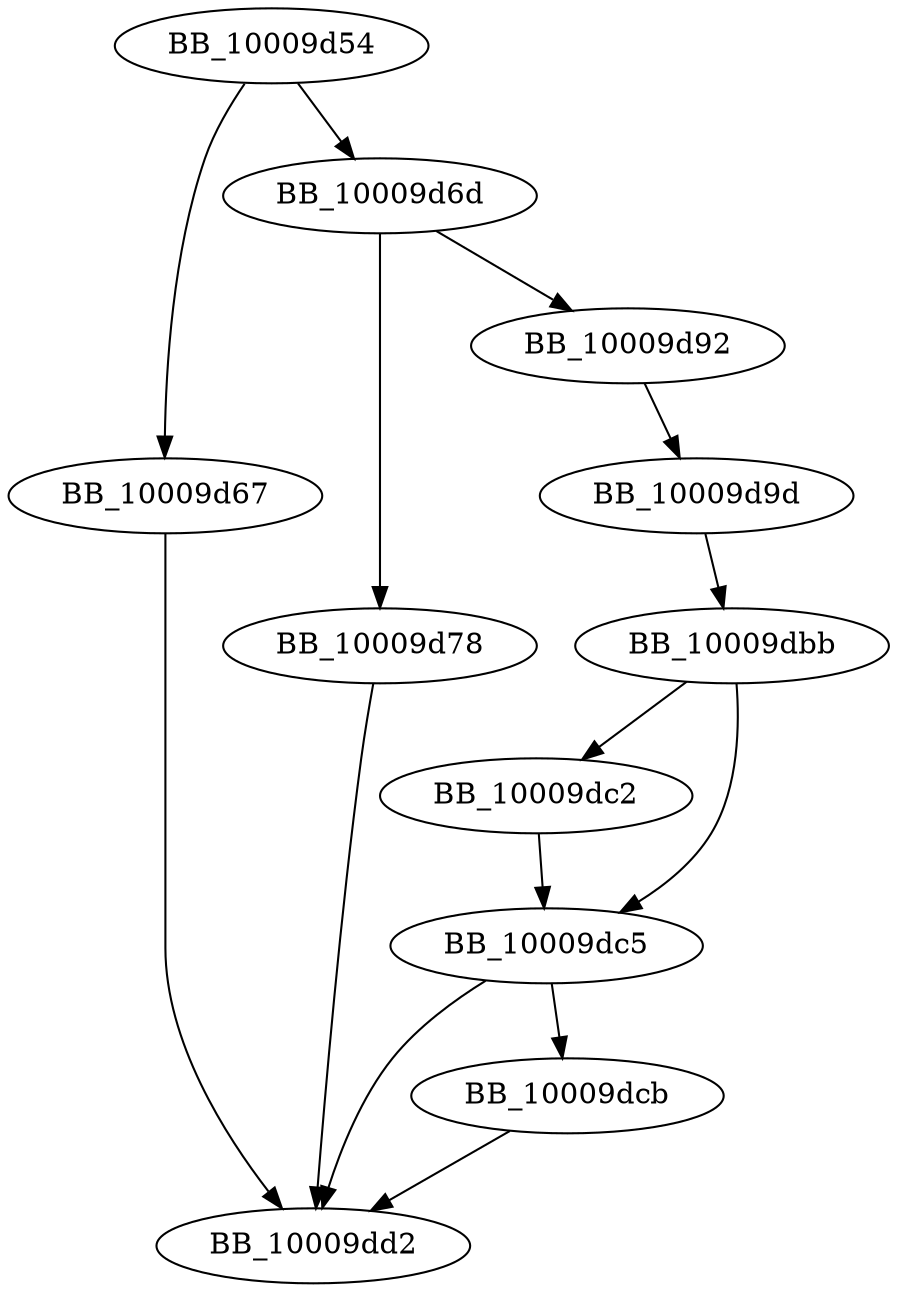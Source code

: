 DiGraph __iswctype_l{
BB_10009d54->BB_10009d67
BB_10009d54->BB_10009d6d
BB_10009d67->BB_10009dd2
BB_10009d6d->BB_10009d78
BB_10009d6d->BB_10009d92
BB_10009d78->BB_10009dd2
BB_10009d92->BB_10009d9d
BB_10009d9d->BB_10009dbb
BB_10009dbb->BB_10009dc2
BB_10009dbb->BB_10009dc5
BB_10009dc2->BB_10009dc5
BB_10009dc5->BB_10009dcb
BB_10009dc5->BB_10009dd2
BB_10009dcb->BB_10009dd2
}
